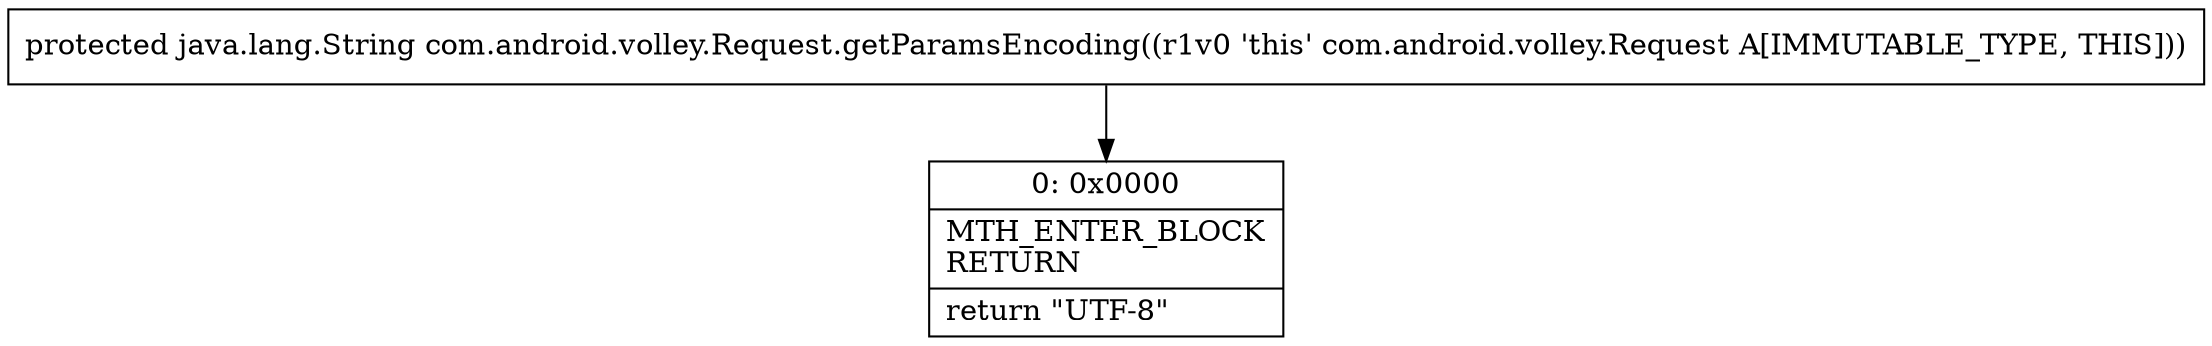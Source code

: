 digraph "CFG forcom.android.volley.Request.getParamsEncoding()Ljava\/lang\/String;" {
Node_0 [shape=record,label="{0\:\ 0x0000|MTH_ENTER_BLOCK\lRETURN\l|return \"UTF\-8\"\l}"];
MethodNode[shape=record,label="{protected java.lang.String com.android.volley.Request.getParamsEncoding((r1v0 'this' com.android.volley.Request A[IMMUTABLE_TYPE, THIS])) }"];
MethodNode -> Node_0;
}

